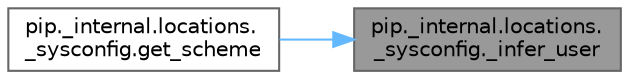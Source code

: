 digraph "pip._internal.locations._sysconfig._infer_user"
{
 // LATEX_PDF_SIZE
  bgcolor="transparent";
  edge [fontname=Helvetica,fontsize=10,labelfontname=Helvetica,labelfontsize=10];
  node [fontname=Helvetica,fontsize=10,shape=box,height=0.2,width=0.4];
  rankdir="RL";
  Node1 [id="Node000001",label="pip._internal.locations.\l_sysconfig._infer_user",height=0.2,width=0.4,color="gray40", fillcolor="grey60", style="filled", fontcolor="black",tooltip=" "];
  Node1 -> Node2 [id="edge1_Node000001_Node000002",dir="back",color="steelblue1",style="solid",tooltip=" "];
  Node2 [id="Node000002",label="pip._internal.locations.\l_sysconfig.get_scheme",height=0.2,width=0.4,color="grey40", fillcolor="white", style="filled",URL="$namespacepip_1_1__internal_1_1locations_1_1__sysconfig.html#a324276c546e742ed9076808cc329cb2a",tooltip=" "];
}
